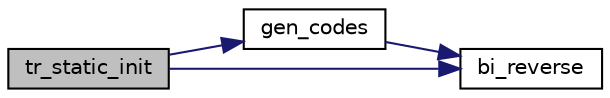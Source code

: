 digraph G
{
  edge [fontname="Helvetica",fontsize="10",labelfontname="Helvetica",labelfontsize="10"];
  node [fontname="Helvetica",fontsize="10",shape=record];
  rankdir="LR";
  Node1 [label="tr_static_init",height=0.2,width=0.4,color="black", fillcolor="grey75", style="filled" fontcolor="black"];
  Node1 -> Node2 [color="midnightblue",fontsize="10",style="solid",fontname="Helvetica"];
  Node2 [label="gen_codes",height=0.2,width=0.4,color="black", fillcolor="white", style="filled",URL="$trees_8c.html#a599e4c4281ef721bd56222d9f01dec7c"];
  Node2 -> Node3 [color="midnightblue",fontsize="10",style="solid",fontname="Helvetica"];
  Node3 [label="bi_reverse",height=0.2,width=0.4,color="black", fillcolor="white", style="filled",URL="$trees_8c.html#ac59b08248ea9953b87f375717ab8524a"];
  Node1 -> Node3 [color="midnightblue",fontsize="10",style="solid",fontname="Helvetica"];
}
